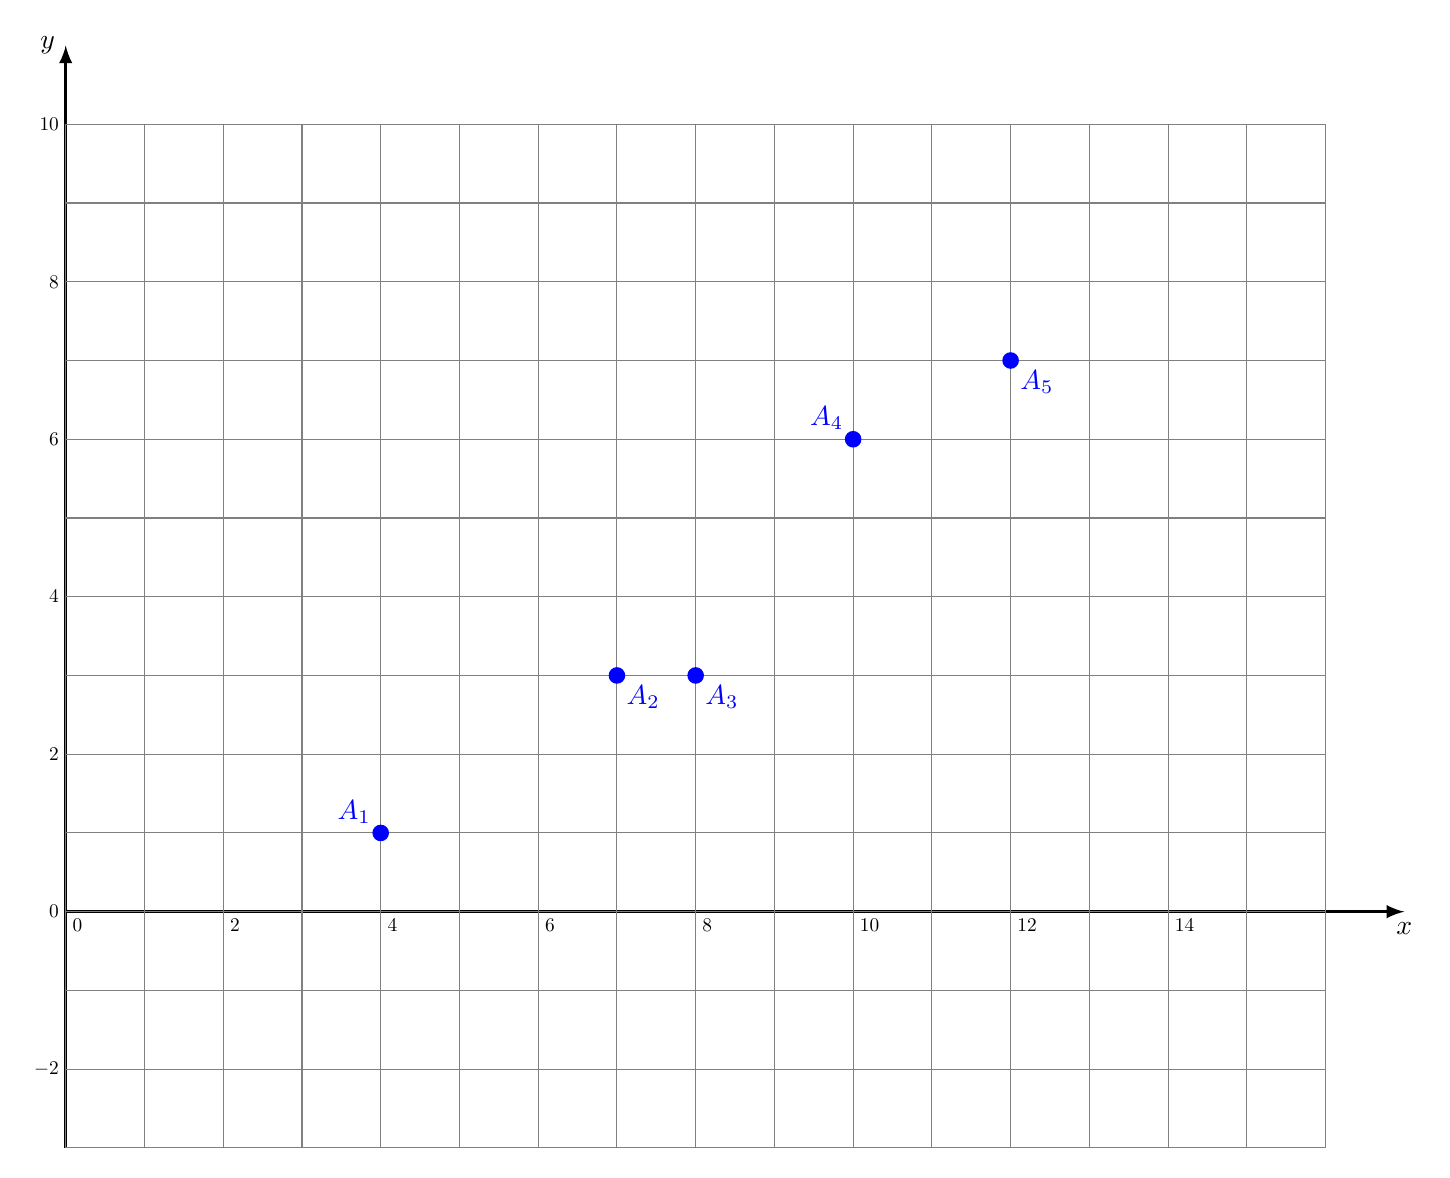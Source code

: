 \begin{tikzpicture}

\draw[->,>=latex, very thick, black] (0,0)--(17,0) node[below] {$x$};
\draw[->,>=latex, very thick, black] (0,-3)--(0,11) node[left] {$y$};
\draw[gray] (0,-3) grid (16,10);

\coordinate (A) at (4,1);
\coordinate (B) at (7,3);
\coordinate (C) at (8,3);
\coordinate (D) at (10,6);
\coordinate (E) at (12,7);


% \def\a{3/4}
% \def\b{-2}
% \draw[red,thick] (0,\b) -- ++(16,16*\a) node[black, right]{$y=ax+b$};
% 
% \def\a{0.78}
% \def\b{-2.46}
% \draw[blue,ultra thick] (0,\b) -- ++(16,16*\a) node[black, right]{$y=ax+b$};

\fill[blue] (A) circle (3pt) node[above  left]{$A_1$};
\fill[blue] (B) circle (3pt) node[below right]{$A_2$};
\fill[blue] (C) circle (3pt) node[below right]{$A_3$};
\fill[blue] (D) circle (3pt) node[above left]{$A_4$};
\fill[blue] (E) circle (3pt) node[below right]{$A_5$};

% \coordinate (F) at (6,6*\a+\b);
% \fill[black] (F) circle (2pt) node[below right]{$Q$};

\foreach \i in {0,2,...,14}
{\node[scale=0.7, below right] at (\i,0) {$\i$};}

\foreach \j in {-2,0,...,10}
{\node[scale=0.7, left] at (0,\j) {$\j$};}

% \draw[ultra thick, blue] (A)--(1,1.6);
% \draw[ultra thick, blue] (B)--(3,2.7);
% \draw[ultra thick, blue] (C)--(5,3.8);
% \draw[ultra thick, blue] (D)--(6,4.4);

\end{tikzpicture}